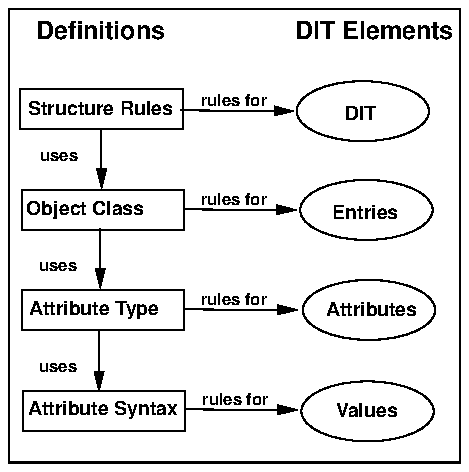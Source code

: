 .zA "enh,8567,R1.0.3, revised text"
.zA "enh,9872,R1.1, revised figure"
.PS
scale = 160
"\f(HB\s6\s0\fP"  at 350, 168
.ps 10
box  wid 361 ht 363 at 180.5, 181.5
line ->  from 72, 106 \
	to 72, 57 
line ->  from 73, 187 \
	to 73, 139 
box  wid 130 ht 32 at 75, 122
line ->  from 74, 266 \
	to 74, 219 
box  wid 130 ht 32 at 76, 41
.ps 10
"\f(HB\s6uses\s0\fP"  at 39, 77
"\f(HB\s6uses\s0\fP"  at 40, 246
"\f(HB\s6uses\s0\fP"  at 39, 158
"\f(HB\s6rules for\s0\fP"  at 181, 51
"\f(HB\s6rules for\s0\fP"  at 180, 131
"\f(HB\s6rules for\s0\fP"  at 180, 211
"\f(HB\s6rules for\s0\fP"  at 180, 290
"\f(HB\s9Definitions\s0\fP"  at 73, 344
"\f(HB\s9DIT Elements\s0\fP"  at 292, 344
"\f(HB\s7Values\s0\fP"  at 286, 41
"\f(HB\s7Attributes\s0\fP"  at 290, 122
"\f(HB\s7DIT\s0\fP"  at 281, 279
"\f(HB\s7Entries\s0\fP"  at 285, 200
.ps 10
ellipse wid 106 ht 48 at 287, 41
ellipse wid 106 ht 48 at 288, 122
ellipse wid 106 ht 48 at 286, 202
ellipse wid 106 ht 48 at 283, 281
line ->  from 141, 43 \
	to 231, 42 
line ->  from 141, 123 \
	to 231, 122 
line ->  from 140, 203 \
	to 230, 202 
line ->  from 138, 282 \
	to 228, 281 
box  wid 130 ht 32 at 75, 202
box  wid 130 ht 32 at 74, 283
.ps 10
"\f(HB\s7Attribute Syntax\s0\fP"  at 75, 43
"\f(HB\s7Attribute Type\s0\fP"  at 68, 123
"\f(HB\s7Object Class\s0\fP"  at 61, 203
"\f(HB\s7Structure Rules\s0\fP"  at 73, 283
.PE
.zZ "enh,9872,R1.1, revised figure"
.zZ "enh,8567,R1.0.3, revised text"

